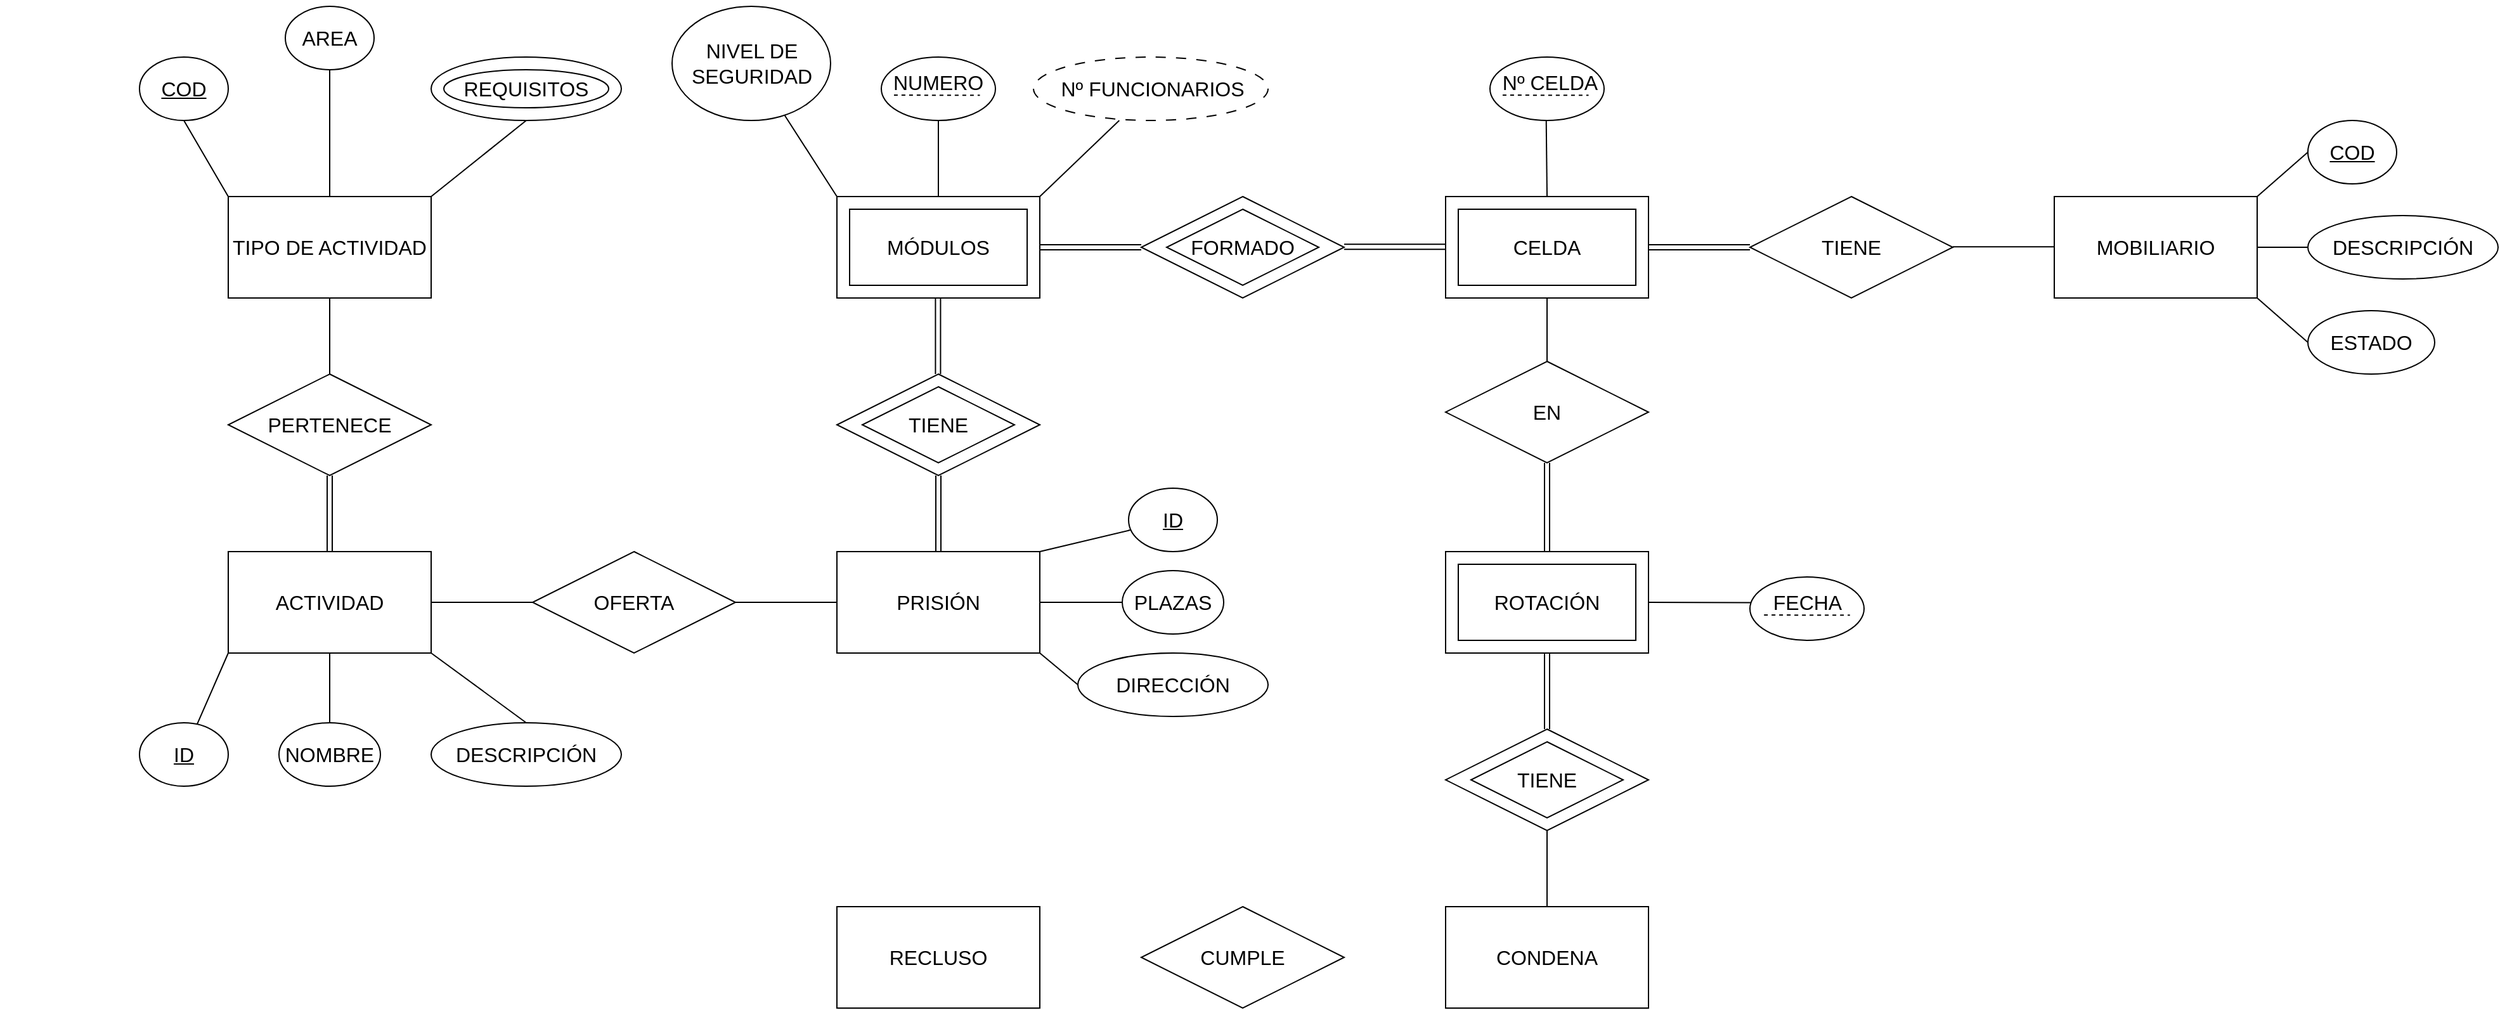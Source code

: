 <mxfile version="26.1.3">
  <diagram name="Página-1" id="jRDmlUZ_uzFS9k0_tg6w">
    <mxGraphModel dx="2695" dy="2230" grid="1" gridSize="10" guides="1" tooltips="1" connect="1" arrows="1" fold="1" page="0" pageScale="1" pageWidth="827" pageHeight="1169" math="0" shadow="0">
      <root>
        <mxCell id="0" />
        <mxCell id="1" parent="0" />
        <mxCell id="he8v4BmozgQcFDsXWOUc-1" value="" style="rounded=0;whiteSpace=wrap;html=1;" vertex="1" parent="1">
          <mxGeometry x="-560" y="-280" width="160" height="80" as="geometry" />
        </mxCell>
        <mxCell id="he8v4BmozgQcFDsXWOUc-2" value="TIPO DE ACTIVIDAD" style="text;strokeColor=none;fillColor=none;html=1;align=center;verticalAlign=middle;whiteSpace=wrap;rounded=0;fontSize=16;" vertex="1" parent="1">
          <mxGeometry x="-625" y="-270" width="290" height="60" as="geometry" />
        </mxCell>
        <mxCell id="he8v4BmozgQcFDsXWOUc-95" style="edgeStyle=none;curved=1;rounded=0;orthogonalLoop=1;jettySize=auto;html=1;exitX=1;exitY=1;exitDx=0;exitDy=0;entryX=0.5;entryY=0;entryDx=0;entryDy=0;fontSize=12;startSize=8;endSize=8;endArrow=none;startFill=0;" edge="1" parent="1" source="he8v4BmozgQcFDsXWOUc-3" target="he8v4BmozgQcFDsXWOUc-91">
          <mxGeometry relative="1" as="geometry" />
        </mxCell>
        <mxCell id="he8v4BmozgQcFDsXWOUc-3" value="" style="rounded=0;whiteSpace=wrap;html=1;" vertex="1" parent="1">
          <mxGeometry x="-560" width="160" height="80" as="geometry" />
        </mxCell>
        <mxCell id="he8v4BmozgQcFDsXWOUc-103" value="" style="edgeStyle=none;curved=1;rounded=0;orthogonalLoop=1;jettySize=auto;html=1;fontSize=12;startSize=8;endSize=8;endArrow=none;startFill=0;" edge="1" parent="1" source="he8v4BmozgQcFDsXWOUc-4" target="he8v4BmozgQcFDsXWOUc-14">
          <mxGeometry relative="1" as="geometry" />
        </mxCell>
        <mxCell id="he8v4BmozgQcFDsXWOUc-4" value="ACTIVIDAD" style="text;strokeColor=none;fillColor=none;html=1;align=center;verticalAlign=middle;whiteSpace=wrap;rounded=0;fontSize=16;" vertex="1" parent="1">
          <mxGeometry x="-560" y="10" width="160" height="60" as="geometry" />
        </mxCell>
        <mxCell id="he8v4BmozgQcFDsXWOUc-109" value="" style="edgeStyle=none;curved=1;rounded=0;orthogonalLoop=1;jettySize=auto;html=1;fontSize=12;startSize=8;endSize=8;endArrow=none;startFill=0;" edge="1" parent="1" source="he8v4BmozgQcFDsXWOUc-5" target="he8v4BmozgQcFDsXWOUc-106">
          <mxGeometry relative="1" as="geometry" />
        </mxCell>
        <mxCell id="he8v4BmozgQcFDsXWOUc-5" value="" style="rounded=0;whiteSpace=wrap;html=1;" vertex="1" parent="1">
          <mxGeometry x="-80" width="160" height="80" as="geometry" />
        </mxCell>
        <mxCell id="he8v4BmozgQcFDsXWOUc-6" value="PRISIÓN" style="text;strokeColor=none;fillColor=none;html=1;align=center;verticalAlign=middle;whiteSpace=wrap;rounded=0;fontSize=16;" vertex="1" parent="1">
          <mxGeometry x="-80" y="10" width="160" height="60" as="geometry" />
        </mxCell>
        <mxCell id="he8v4BmozgQcFDsXWOUc-98" style="edgeStyle=none;curved=1;rounded=0;orthogonalLoop=1;jettySize=auto;html=1;entryX=0.5;entryY=0;entryDx=0;entryDy=0;fontSize=12;endArrow=none;startFill=0;shape=link;" edge="1" parent="1" source="he8v4BmozgQcFDsXWOUc-7" target="he8v4BmozgQcFDsXWOUc-3">
          <mxGeometry relative="1" as="geometry" />
        </mxCell>
        <mxCell id="he8v4BmozgQcFDsXWOUc-7" value="" style="rhombus;whiteSpace=wrap;html=1;" vertex="1" parent="1">
          <mxGeometry x="-560" y="-140" width="160" height="80" as="geometry" />
        </mxCell>
        <mxCell id="he8v4BmozgQcFDsXWOUc-8" value="PERTENECE" style="text;strokeColor=none;fillColor=none;html=1;align=center;verticalAlign=middle;whiteSpace=wrap;rounded=0;fontSize=16;" vertex="1" parent="1">
          <mxGeometry x="-510" y="-115" width="60" height="30" as="geometry" />
        </mxCell>
        <mxCell id="he8v4BmozgQcFDsXWOUc-10" value="" style="endArrow=none;html=1;rounded=0;fontSize=12;startSize=8;endSize=8;curved=1;entryX=0.5;entryY=1;entryDx=0;entryDy=0;exitX=0.5;exitY=0;exitDx=0;exitDy=0;" edge="1" parent="1" source="he8v4BmozgQcFDsXWOUc-7" target="he8v4BmozgQcFDsXWOUc-1">
          <mxGeometry width="50" height="50" relative="1" as="geometry">
            <mxPoint x="-320" as="sourcePoint" />
            <mxPoint x="-490" y="-190" as="targetPoint" />
          </mxGeometry>
        </mxCell>
        <mxCell id="he8v4BmozgQcFDsXWOUc-101" value="" style="edgeStyle=none;curved=1;rounded=0;orthogonalLoop=1;jettySize=auto;html=1;fontSize=12;startSize=8;endSize=8;endArrow=none;startFill=0;" edge="1" parent="1" source="he8v4BmozgQcFDsXWOUc-14" target="he8v4BmozgQcFDsXWOUc-6">
          <mxGeometry relative="1" as="geometry" />
        </mxCell>
        <mxCell id="he8v4BmozgQcFDsXWOUc-14" value="" style="rhombus;whiteSpace=wrap;html=1;" vertex="1" parent="1">
          <mxGeometry x="-320" width="160" height="80" as="geometry" />
        </mxCell>
        <mxCell id="he8v4BmozgQcFDsXWOUc-15" value="OFERTA" style="text;strokeColor=none;fillColor=none;html=1;align=center;verticalAlign=middle;whiteSpace=wrap;rounded=0;fontSize=16;" vertex="1" parent="1">
          <mxGeometry x="-320" y="10" width="160" height="60" as="geometry" />
        </mxCell>
        <mxCell id="he8v4BmozgQcFDsXWOUc-167" value="" style="edgeStyle=none;curved=1;rounded=0;orthogonalLoop=1;jettySize=auto;html=1;fontSize=12;startSize=8;endSize=8;entryX=0.5;entryY=0;entryDx=0;entryDy=0;endArrow=none;startFill=0;" edge="1" parent="1" source="he8v4BmozgQcFDsXWOUc-16" target="he8v4BmozgQcFDsXWOUc-41">
          <mxGeometry relative="1" as="geometry" />
        </mxCell>
        <mxCell id="he8v4BmozgQcFDsXWOUc-16" value="" style="rounded=0;whiteSpace=wrap;html=1;" vertex="1" parent="1">
          <mxGeometry x="400" y="-280" width="160" height="80" as="geometry" />
        </mxCell>
        <mxCell id="he8v4BmozgQcFDsXWOUc-17" value="" style="rounded=0;whiteSpace=wrap;html=1;" vertex="1" parent="1">
          <mxGeometry x="-80" y="-280" width="160" height="80" as="geometry" />
        </mxCell>
        <mxCell id="he8v4BmozgQcFDsXWOUc-119" value="" style="edgeStyle=none;curved=1;rounded=0;orthogonalLoop=1;jettySize=auto;html=1;fontSize=12;endArrow=none;startFill=0;shape=link;" edge="1" parent="1" source="he8v4BmozgQcFDsXWOUc-20">
          <mxGeometry relative="1" as="geometry">
            <mxPoint as="targetPoint" />
          </mxGeometry>
        </mxCell>
        <mxCell id="he8v4BmozgQcFDsXWOUc-20" value="" style="rhombus;whiteSpace=wrap;html=1;fontStyle=1" vertex="1" parent="1">
          <mxGeometry x="-80" y="-140" width="160" height="80" as="geometry" />
        </mxCell>
        <mxCell id="he8v4BmozgQcFDsXWOUc-22" value="" style="rounded=0;whiteSpace=wrap;html=1;" vertex="1" parent="1">
          <mxGeometry x="-70" y="-270" width="140" height="60" as="geometry" />
        </mxCell>
        <mxCell id="he8v4BmozgQcFDsXWOUc-134" style="edgeStyle=none;curved=1;rounded=0;orthogonalLoop=1;jettySize=auto;html=1;fontSize=12;endArrow=none;startFill=0;shape=link;" edge="1" parent="1" source="he8v4BmozgQcFDsXWOUc-23" target="he8v4BmozgQcFDsXWOUc-34">
          <mxGeometry relative="1" as="geometry" />
        </mxCell>
        <mxCell id="he8v4BmozgQcFDsXWOUc-23" value="MÓDULOS" style="text;strokeColor=none;fillColor=none;html=1;align=center;verticalAlign=middle;whiteSpace=wrap;rounded=0;fontSize=16;" vertex="1" parent="1">
          <mxGeometry x="-80" y="-270" width="160" height="60" as="geometry" />
        </mxCell>
        <mxCell id="he8v4BmozgQcFDsXWOUc-25" value="" style="rhombus;whiteSpace=wrap;html=1;" vertex="1" parent="1">
          <mxGeometry x="-60" y="-130" width="120" height="60" as="geometry" />
        </mxCell>
        <mxCell id="he8v4BmozgQcFDsXWOUc-26" value="TIENE" style="text;strokeColor=none;fillColor=none;html=1;align=center;verticalAlign=middle;whiteSpace=wrap;rounded=0;fontSize=16;" vertex="1" parent="1">
          <mxGeometry x="-80" y="-130" width="160" height="60" as="geometry" />
        </mxCell>
        <mxCell id="he8v4BmozgQcFDsXWOUc-31" value="" style="rhombus;whiteSpace=wrap;html=1;" vertex="1" parent="1">
          <mxGeometry x="160" y="-280" width="160" height="80" as="geometry" />
        </mxCell>
        <mxCell id="he8v4BmozgQcFDsXWOUc-33" value="" style="rhombus;whiteSpace=wrap;html=1;" vertex="1" parent="1">
          <mxGeometry x="180" y="-270" width="120" height="60" as="geometry" />
        </mxCell>
        <mxCell id="he8v4BmozgQcFDsXWOUc-34" value="FORMADO" style="text;strokeColor=none;fillColor=none;html=1;align=center;verticalAlign=middle;whiteSpace=wrap;rounded=0;fontSize=16;" vertex="1" parent="1">
          <mxGeometry x="160" y="-270" width="160" height="60" as="geometry" />
        </mxCell>
        <mxCell id="he8v4BmozgQcFDsXWOUc-36" value="" style="rounded=0;whiteSpace=wrap;html=1;" vertex="1" parent="1">
          <mxGeometry x="410" y="-270" width="140" height="60" as="geometry" />
        </mxCell>
        <mxCell id="he8v4BmozgQcFDsXWOUc-147" value="" style="edgeStyle=none;curved=1;rounded=0;orthogonalLoop=1;jettySize=auto;html=1;fontSize=12;endArrow=none;startFill=0;shape=link;" edge="1" parent="1" source="he8v4BmozgQcFDsXWOUc-37" target="he8v4BmozgQcFDsXWOUc-59">
          <mxGeometry relative="1" as="geometry" />
        </mxCell>
        <mxCell id="he8v4BmozgQcFDsXWOUc-37" value="CELDA" style="text;strokeColor=none;fillColor=none;html=1;align=center;verticalAlign=middle;whiteSpace=wrap;rounded=0;fontSize=16;" vertex="1" parent="1">
          <mxGeometry x="400" y="-270" width="160" height="60" as="geometry" />
        </mxCell>
        <mxCell id="he8v4BmozgQcFDsXWOUc-178" value="" style="edgeStyle=none;curved=1;rounded=0;orthogonalLoop=1;jettySize=auto;html=1;fontSize=12;entryX=0.5;entryY=0;entryDx=0;entryDy=0;endArrow=none;startFill=0;shape=link;" edge="1" parent="1" source="he8v4BmozgQcFDsXWOUc-38" target="he8v4BmozgQcFDsXWOUc-47">
          <mxGeometry relative="1" as="geometry" />
        </mxCell>
        <mxCell id="he8v4BmozgQcFDsXWOUc-38" value="" style="rounded=0;whiteSpace=wrap;html=1;" vertex="1" parent="1">
          <mxGeometry x="400" width="160" height="80" as="geometry" />
        </mxCell>
        <mxCell id="he8v4BmozgQcFDsXWOUc-39" value="" style="rounded=0;whiteSpace=wrap;html=1;" vertex="1" parent="1">
          <mxGeometry x="410" y="10" width="140" height="60" as="geometry" />
        </mxCell>
        <mxCell id="he8v4BmozgQcFDsXWOUc-177" value="" style="edgeStyle=none;curved=1;rounded=0;orthogonalLoop=1;jettySize=auto;html=1;fontSize=12;startSize=8;endSize=8;exitX=1;exitY=0.5;exitDx=0;exitDy=0;entryX=0.013;entryY=0.406;entryDx=0;entryDy=0;entryPerimeter=0;endArrow=none;startFill=0;" edge="1" parent="1" source="he8v4BmozgQcFDsXWOUc-40" target="he8v4BmozgQcFDsXWOUc-170">
          <mxGeometry relative="1" as="geometry" />
        </mxCell>
        <mxCell id="he8v4BmozgQcFDsXWOUc-40" value="ROTACIÓN" style="text;strokeColor=none;fillColor=none;html=1;align=center;verticalAlign=middle;whiteSpace=wrap;rounded=0;fontSize=16;" vertex="1" parent="1">
          <mxGeometry x="400" y="5" width="160" height="70" as="geometry" />
        </mxCell>
        <mxCell id="he8v4BmozgQcFDsXWOUc-169" value="" style="edgeStyle=none;curved=1;rounded=0;orthogonalLoop=1;jettySize=auto;html=1;fontSize=12;endArrow=none;startFill=0;shape=link;entryX=0.5;entryY=0;entryDx=0;entryDy=0;" edge="1" parent="1" source="he8v4BmozgQcFDsXWOUc-41" target="he8v4BmozgQcFDsXWOUc-38">
          <mxGeometry relative="1" as="geometry" />
        </mxCell>
        <mxCell id="he8v4BmozgQcFDsXWOUc-41" value="" style="rhombus;whiteSpace=wrap;html=1;" vertex="1" parent="1">
          <mxGeometry x="400" y="-150" width="160" height="80" as="geometry" />
        </mxCell>
        <mxCell id="he8v4BmozgQcFDsXWOUc-44" value="EN" style="text;strokeColor=none;fillColor=none;html=1;align=center;verticalAlign=middle;whiteSpace=wrap;rounded=0;fontSize=16;" vertex="1" parent="1">
          <mxGeometry x="335" y="-140" width="290" height="60" as="geometry" />
        </mxCell>
        <mxCell id="he8v4BmozgQcFDsXWOUc-45" value="" style="rounded=0;whiteSpace=wrap;html=1;" vertex="1" parent="1">
          <mxGeometry x="-80" y="280" width="160" height="80" as="geometry" />
        </mxCell>
        <mxCell id="he8v4BmozgQcFDsXWOUc-46" value="" style="rounded=0;whiteSpace=wrap;html=1;" vertex="1" parent="1">
          <mxGeometry x="400" y="280" width="160" height="80" as="geometry" />
        </mxCell>
        <mxCell id="he8v4BmozgQcFDsXWOUc-180" value="" style="edgeStyle=none;curved=1;rounded=0;orthogonalLoop=1;jettySize=auto;html=1;fontSize=12;startSize=8;endSize=8;endArrow=none;startFill=0;" edge="1" parent="1" source="he8v4BmozgQcFDsXWOUc-47">
          <mxGeometry relative="1" as="geometry">
            <mxPoint x="480" y="280" as="targetPoint" />
          </mxGeometry>
        </mxCell>
        <mxCell id="he8v4BmozgQcFDsXWOUc-47" value="" style="rhombus;whiteSpace=wrap;html=1;" vertex="1" parent="1">
          <mxGeometry x="400" y="140" width="160" height="80" as="geometry" />
        </mxCell>
        <mxCell id="he8v4BmozgQcFDsXWOUc-48" value="CONDENA" style="text;strokeColor=none;fillColor=none;html=1;align=center;verticalAlign=middle;whiteSpace=wrap;rounded=0;fontSize=16;" vertex="1" parent="1">
          <mxGeometry x="335" y="290" width="290" height="60" as="geometry" />
        </mxCell>
        <mxCell id="he8v4BmozgQcFDsXWOUc-49" value="" style="rhombus;whiteSpace=wrap;html=1;" vertex="1" parent="1">
          <mxGeometry x="420" y="150" width="120" height="60" as="geometry" />
        </mxCell>
        <mxCell id="he8v4BmozgQcFDsXWOUc-51" value="TIENE" style="text;strokeColor=none;fillColor=none;html=1;align=center;verticalAlign=middle;whiteSpace=wrap;rounded=0;fontSize=16;" vertex="1" parent="1">
          <mxGeometry x="335" y="150" width="290" height="60" as="geometry" />
        </mxCell>
        <mxCell id="he8v4BmozgQcFDsXWOUc-52" value="RECLUSO" style="text;strokeColor=none;fillColor=none;html=1;align=center;verticalAlign=middle;whiteSpace=wrap;rounded=0;fontSize=16;" vertex="1" parent="1">
          <mxGeometry x="-145" y="290" width="290" height="60" as="geometry" />
        </mxCell>
        <mxCell id="he8v4BmozgQcFDsXWOUc-53" value="" style="rhombus;whiteSpace=wrap;html=1;" vertex="1" parent="1">
          <mxGeometry x="160" y="280" width="160" height="80" as="geometry" />
        </mxCell>
        <mxCell id="he8v4BmozgQcFDsXWOUc-54" value="CUMPLE" style="text;strokeColor=none;fillColor=none;html=1;align=center;verticalAlign=middle;whiteSpace=wrap;rounded=0;fontSize=16;" vertex="1" parent="1">
          <mxGeometry x="95" y="290" width="290" height="60" as="geometry" />
        </mxCell>
        <mxCell id="he8v4BmozgQcFDsXWOUc-55" value="" style="rounded=0;whiteSpace=wrap;html=1;" vertex="1" parent="1">
          <mxGeometry x="880" y="-280" width="160" height="80" as="geometry" />
        </mxCell>
        <mxCell id="he8v4BmozgQcFDsXWOUc-162" value="" style="edgeStyle=none;curved=1;rounded=0;orthogonalLoop=1;jettySize=auto;html=1;fontSize=12;startSize=8;endSize=8;endArrow=none;endFill=1;startFill=0;" edge="1" parent="1" source="he8v4BmozgQcFDsXWOUc-56" target="he8v4BmozgQcFDsXWOUc-157">
          <mxGeometry relative="1" as="geometry" />
        </mxCell>
        <mxCell id="he8v4BmozgQcFDsXWOUc-56" value="MOBILIARIO" style="text;strokeColor=none;fillColor=none;html=1;align=center;verticalAlign=middle;whiteSpace=wrap;rounded=0;fontSize=16;" vertex="1" parent="1">
          <mxGeometry x="880" y="-270" width="160" height="60" as="geometry" />
        </mxCell>
        <mxCell id="he8v4BmozgQcFDsXWOUc-58" value="" style="rhombus;whiteSpace=wrap;html=1;" vertex="1" parent="1">
          <mxGeometry x="640" y="-280" width="160" height="80" as="geometry" />
        </mxCell>
        <mxCell id="he8v4BmozgQcFDsXWOUc-59" value="TIENE" style="text;strokeColor=none;fillColor=none;html=1;align=center;verticalAlign=middle;whiteSpace=wrap;rounded=0;fontSize=16;" vertex="1" parent="1">
          <mxGeometry x="640" y="-270" width="160" height="60" as="geometry" />
        </mxCell>
        <mxCell id="he8v4BmozgQcFDsXWOUc-77" style="edgeStyle=none;curved=1;rounded=0;orthogonalLoop=1;jettySize=auto;html=1;entryX=0;entryY=0;entryDx=0;entryDy=0;fontSize=12;startSize=8;endSize=8;exitX=0.5;exitY=1;exitDx=0;exitDy=0;endArrow=none;startFill=0;" edge="1" parent="1" source="he8v4BmozgQcFDsXWOUc-60" target="he8v4BmozgQcFDsXWOUc-1">
          <mxGeometry relative="1" as="geometry" />
        </mxCell>
        <mxCell id="he8v4BmozgQcFDsXWOUc-60" value="" style="ellipse;whiteSpace=wrap;html=1;fontStyle=0" vertex="1" parent="1">
          <mxGeometry x="-630" y="-390" width="70" height="50" as="geometry" />
        </mxCell>
        <mxCell id="he8v4BmozgQcFDsXWOUc-63" value="&lt;u&gt;COD&lt;/u&gt;" style="text;strokeColor=none;fillColor=none;html=1;align=center;verticalAlign=middle;whiteSpace=wrap;rounded=0;fontSize=16;" vertex="1" parent="1">
          <mxGeometry x="-740" y="-395" width="290" height="60" as="geometry" />
        </mxCell>
        <mxCell id="he8v4BmozgQcFDsXWOUc-79" style="edgeStyle=none;curved=1;rounded=0;orthogonalLoop=1;jettySize=auto;html=1;exitX=0.5;exitY=1;exitDx=0;exitDy=0;entryX=1;entryY=0;entryDx=0;entryDy=0;fontSize=12;startSize=8;endSize=8;endArrow=none;startFill=0;" edge="1" parent="1" source="he8v4BmozgQcFDsXWOUc-65" target="he8v4BmozgQcFDsXWOUc-1">
          <mxGeometry relative="1" as="geometry" />
        </mxCell>
        <mxCell id="he8v4BmozgQcFDsXWOUc-65" value="" style="ellipse;whiteSpace=wrap;html=1;" vertex="1" parent="1">
          <mxGeometry x="-400" y="-390" width="150" height="50" as="geometry" />
        </mxCell>
        <mxCell id="he8v4BmozgQcFDsXWOUc-78" style="edgeStyle=none;curved=1;rounded=0;orthogonalLoop=1;jettySize=auto;html=1;fontSize=12;startSize=8;endSize=8;endArrow=none;startFill=0;" edge="1" parent="1" source="he8v4BmozgQcFDsXWOUc-66">
          <mxGeometry relative="1" as="geometry">
            <mxPoint x="-480" y="-280" as="targetPoint" />
          </mxGeometry>
        </mxCell>
        <mxCell id="he8v4BmozgQcFDsXWOUc-66" value="" style="ellipse;whiteSpace=wrap;html=1;" vertex="1" parent="1">
          <mxGeometry x="-515" y="-430" width="70" height="50" as="geometry" />
        </mxCell>
        <mxCell id="he8v4BmozgQcFDsXWOUc-67" value="AREA" style="text;strokeColor=none;fillColor=none;html=1;align=center;verticalAlign=middle;whiteSpace=wrap;rounded=0;fontSize=16;" vertex="1" parent="1">
          <mxGeometry x="-625" y="-435" width="290" height="60" as="geometry" />
        </mxCell>
        <mxCell id="he8v4BmozgQcFDsXWOUc-71" value="" style="ellipse;whiteSpace=wrap;html=1;" vertex="1" parent="1">
          <mxGeometry x="-390" y="-380" width="130" height="30" as="geometry" />
        </mxCell>
        <mxCell id="he8v4BmozgQcFDsXWOUc-72" value="REQUISITOS" style="text;strokeColor=none;fillColor=none;html=1;align=center;verticalAlign=middle;whiteSpace=wrap;rounded=0;fontSize=16;" vertex="1" parent="1">
          <mxGeometry x="-470" y="-395" width="290" height="60" as="geometry" />
        </mxCell>
        <mxCell id="he8v4BmozgQcFDsXWOUc-93" style="edgeStyle=none;curved=1;rounded=0;orthogonalLoop=1;jettySize=auto;html=1;entryX=0;entryY=1;entryDx=0;entryDy=0;fontSize=12;startSize=8;endSize=8;endArrow=none;startFill=0;" edge="1" parent="1" source="he8v4BmozgQcFDsXWOUc-80" target="he8v4BmozgQcFDsXWOUc-3">
          <mxGeometry relative="1" as="geometry" />
        </mxCell>
        <mxCell id="he8v4BmozgQcFDsXWOUc-80" value="" style="ellipse;whiteSpace=wrap;html=1;fontStyle=0" vertex="1" parent="1">
          <mxGeometry x="-630" y="135" width="70" height="50" as="geometry" />
        </mxCell>
        <mxCell id="he8v4BmozgQcFDsXWOUc-94" style="edgeStyle=none;curved=1;rounded=0;orthogonalLoop=1;jettySize=auto;html=1;fontSize=12;startSize=8;endSize=8;endArrow=none;startFill=0;" edge="1" parent="1" source="he8v4BmozgQcFDsXWOUc-81" target="he8v4BmozgQcFDsXWOUc-3">
          <mxGeometry relative="1" as="geometry" />
        </mxCell>
        <mxCell id="he8v4BmozgQcFDsXWOUc-81" value="" style="ellipse;whiteSpace=wrap;html=1;" vertex="1" parent="1">
          <mxGeometry x="-520" y="135" width="80" height="50" as="geometry" />
        </mxCell>
        <mxCell id="he8v4BmozgQcFDsXWOUc-82" value="&lt;u&gt;ID&lt;/u&gt;" style="text;strokeColor=none;fillColor=none;html=1;align=center;verticalAlign=middle;whiteSpace=wrap;rounded=0;fontSize=16;" vertex="1" parent="1">
          <mxGeometry x="-740" y="130" width="290" height="60" as="geometry" />
        </mxCell>
        <mxCell id="he8v4BmozgQcFDsXWOUc-91" value="" style="ellipse;whiteSpace=wrap;html=1;" vertex="1" parent="1">
          <mxGeometry x="-400" y="135" width="150" height="50" as="geometry" />
        </mxCell>
        <mxCell id="he8v4BmozgQcFDsXWOUc-92" value="NOMBRE" style="text;strokeColor=none;fillColor=none;html=1;align=center;verticalAlign=middle;whiteSpace=wrap;rounded=0;fontSize=16;" vertex="1" parent="1">
          <mxGeometry x="-625" y="130" width="290" height="60" as="geometry" />
        </mxCell>
        <mxCell id="he8v4BmozgQcFDsXWOUc-97" value="DESCRIPCIÓN" style="text;strokeColor=none;fillColor=none;html=1;align=center;verticalAlign=middle;whiteSpace=wrap;rounded=0;fontSize=16;" vertex="1" parent="1">
          <mxGeometry x="-470" y="130" width="290" height="60" as="geometry" />
        </mxCell>
        <mxCell id="he8v4BmozgQcFDsXWOUc-99" style="edgeStyle=none;curved=1;rounded=0;orthogonalLoop=1;jettySize=auto;html=1;exitX=0;exitY=0.5;exitDx=0;exitDy=0;fontSize=12;startSize=8;endSize=8;" edge="1" parent="1" source="he8v4BmozgQcFDsXWOUc-6" target="he8v4BmozgQcFDsXWOUc-6">
          <mxGeometry relative="1" as="geometry" />
        </mxCell>
        <mxCell id="he8v4BmozgQcFDsXWOUc-102" style="edgeStyle=none;curved=1;rounded=0;orthogonalLoop=1;jettySize=auto;html=1;exitX=1;exitY=0.5;exitDx=0;exitDy=0;fontSize=12;startSize=8;endSize=8;" edge="1" parent="1" source="he8v4BmozgQcFDsXWOUc-4" target="he8v4BmozgQcFDsXWOUc-4">
          <mxGeometry relative="1" as="geometry" />
        </mxCell>
        <mxCell id="he8v4BmozgQcFDsXWOUc-104" style="edgeStyle=none;curved=1;rounded=0;orthogonalLoop=1;jettySize=auto;html=1;exitX=0;exitY=0.5;exitDx=0;exitDy=0;fontSize=12;startSize=8;endSize=8;" edge="1" parent="1" source="he8v4BmozgQcFDsXWOUc-15" target="he8v4BmozgQcFDsXWOUc-15">
          <mxGeometry relative="1" as="geometry" />
        </mxCell>
        <mxCell id="he8v4BmozgQcFDsXWOUc-113" value="" style="edgeStyle=none;curved=1;rounded=0;orthogonalLoop=1;jettySize=auto;html=1;fontSize=12;startSize=8;endSize=8;endArrow=none;startFill=0;" edge="1" parent="1" source="he8v4BmozgQcFDsXWOUc-105">
          <mxGeometry relative="1" as="geometry">
            <mxPoint x="80" as="targetPoint" />
          </mxGeometry>
        </mxCell>
        <mxCell id="he8v4BmozgQcFDsXWOUc-105" value="" style="ellipse;whiteSpace=wrap;html=1;fontStyle=0" vertex="1" parent="1">
          <mxGeometry x="150" y="-50" width="70" height="50" as="geometry" />
        </mxCell>
        <mxCell id="he8v4BmozgQcFDsXWOUc-106" value="" style="ellipse;whiteSpace=wrap;html=1;" vertex="1" parent="1">
          <mxGeometry x="145" y="15" width="80" height="50" as="geometry" />
        </mxCell>
        <mxCell id="he8v4BmozgQcFDsXWOUc-112" style="edgeStyle=none;curved=1;rounded=0;orthogonalLoop=1;jettySize=auto;html=1;fontSize=12;startSize=8;endSize=8;endArrow=none;startFill=0;exitX=0;exitY=0.5;exitDx=0;exitDy=0;" edge="1" parent="1" source="he8v4BmozgQcFDsXWOUc-107">
          <mxGeometry relative="1" as="geometry">
            <mxPoint x="80.0" y="80" as="targetPoint" />
          </mxGeometry>
        </mxCell>
        <mxCell id="he8v4BmozgQcFDsXWOUc-107" value="" style="ellipse;whiteSpace=wrap;html=1;" vertex="1" parent="1">
          <mxGeometry x="110" y="80" width="150" height="50" as="geometry" />
        </mxCell>
        <mxCell id="he8v4BmozgQcFDsXWOUc-108" value="&lt;u&gt;ID&lt;/u&gt;" style="text;strokeColor=none;fillColor=none;html=1;align=center;verticalAlign=middle;whiteSpace=wrap;rounded=0;fontSize=16;" vertex="1" parent="1">
          <mxGeometry x="150" y="-55" width="70" height="60" as="geometry" />
        </mxCell>
        <mxCell id="he8v4BmozgQcFDsXWOUc-114" value="PLAZAS" style="text;strokeColor=none;fillColor=none;html=1;align=center;verticalAlign=middle;whiteSpace=wrap;rounded=0;fontSize=16;" vertex="1" parent="1">
          <mxGeometry x="150" y="10" width="70" height="60" as="geometry" />
        </mxCell>
        <mxCell id="he8v4BmozgQcFDsXWOUc-115" value="DIRECCIÓN" style="text;strokeColor=none;fillColor=none;html=1;align=center;verticalAlign=middle;whiteSpace=wrap;rounded=0;fontSize=16;" vertex="1" parent="1">
          <mxGeometry x="150" y="75" width="70" height="60" as="geometry" />
        </mxCell>
        <mxCell id="he8v4BmozgQcFDsXWOUc-116" style="edgeStyle=none;curved=1;rounded=0;orthogonalLoop=1;jettySize=auto;html=1;exitX=1;exitY=0.75;exitDx=0;exitDy=0;fontSize=12;startSize=8;endSize=8;" edge="1" parent="1" source="he8v4BmozgQcFDsXWOUc-115" target="he8v4BmozgQcFDsXWOUc-115">
          <mxGeometry relative="1" as="geometry" />
        </mxCell>
        <mxCell id="he8v4BmozgQcFDsXWOUc-120" value="" style="edgeStyle=none;curved=1;rounded=0;orthogonalLoop=1;jettySize=auto;html=1;fontSize=12;endArrow=none;startFill=0;shape=link;" edge="1" parent="1">
          <mxGeometry relative="1" as="geometry">
            <mxPoint x="-0.29" y="-200" as="sourcePoint" />
            <mxPoint x="-0.29" y="-140" as="targetPoint" />
          </mxGeometry>
        </mxCell>
        <mxCell id="he8v4BmozgQcFDsXWOUc-131" style="edgeStyle=none;curved=1;rounded=0;orthogonalLoop=1;jettySize=auto;html=1;entryX=0;entryY=0;entryDx=0;entryDy=0;fontSize=12;startSize=8;endSize=8;endArrow=none;startFill=0;" edge="1" parent="1" source="he8v4BmozgQcFDsXWOUc-121" target="he8v4BmozgQcFDsXWOUc-17">
          <mxGeometry relative="1" as="geometry" />
        </mxCell>
        <mxCell id="he8v4BmozgQcFDsXWOUc-121" value="" style="ellipse;whiteSpace=wrap;html=1;fontStyle=0" vertex="1" parent="1">
          <mxGeometry x="-210" y="-430" width="125" height="90" as="geometry" />
        </mxCell>
        <mxCell id="he8v4BmozgQcFDsXWOUc-122" value="" style="ellipse;whiteSpace=wrap;html=1;" vertex="1" parent="1">
          <mxGeometry x="-45" y="-390" width="90" height="50" as="geometry" />
        </mxCell>
        <mxCell id="he8v4BmozgQcFDsXWOUc-123" value="" style="ellipse;whiteSpace=wrap;html=1;dashed=1;dashPattern=8 8;" vertex="1" parent="1">
          <mxGeometry x="75" y="-390" width="185" height="50" as="geometry" />
        </mxCell>
        <mxCell id="he8v4BmozgQcFDsXWOUc-132" value="" style="edgeStyle=none;curved=1;rounded=0;orthogonalLoop=1;jettySize=auto;html=1;fontSize=12;startSize=8;endSize=8;endArrow=none;startFill=0;" edge="1" parent="1">
          <mxGeometry relative="1" as="geometry">
            <mxPoint y="-340" as="sourcePoint" />
            <mxPoint y="-280" as="targetPoint" />
          </mxGeometry>
        </mxCell>
        <mxCell id="he8v4BmozgQcFDsXWOUc-124" value="NUMERO" style="text;strokeColor=none;fillColor=none;html=1;align=center;verticalAlign=middle;whiteSpace=wrap;rounded=0;fontSize=16;" vertex="1" parent="1">
          <mxGeometry x="-35" y="-400" width="70" height="60" as="geometry" />
        </mxCell>
        <mxCell id="he8v4BmozgQcFDsXWOUc-125" value="" style="edgeStyle=none;orthogonalLoop=1;jettySize=auto;html=1;rounded=0;fontSize=12;startSize=8;endSize=8;curved=1;endArrow=none;startFill=0;exitX=0.032;exitY=0.747;exitDx=0;exitDy=0;exitPerimeter=0;dashed=1;" edge="1" parent="1">
          <mxGeometry width="120" relative="1" as="geometry">
            <mxPoint x="-35.0" y="-360.0" as="sourcePoint" />
            <mxPoint x="32.76" y="-359.82" as="targetPoint" />
            <Array as="points" />
          </mxGeometry>
        </mxCell>
        <mxCell id="he8v4BmozgQcFDsXWOUc-133" style="edgeStyle=none;curved=1;rounded=0;orthogonalLoop=1;jettySize=auto;html=1;entryX=1;entryY=0;entryDx=0;entryDy=0;fontSize=12;startSize=8;endSize=8;endArrow=none;startFill=0;" edge="1" parent="1" source="he8v4BmozgQcFDsXWOUc-127" target="he8v4BmozgQcFDsXWOUc-17">
          <mxGeometry relative="1" as="geometry" />
        </mxCell>
        <mxCell id="he8v4BmozgQcFDsXWOUc-127" value="Nº FUNCIONARIOS" style="text;strokeColor=none;fillColor=none;html=1;align=center;verticalAlign=middle;whiteSpace=wrap;rounded=0;fontSize=16;" vertex="1" parent="1">
          <mxGeometry x="70" y="-390" width="197.5" height="50" as="geometry" />
        </mxCell>
        <mxCell id="he8v4BmozgQcFDsXWOUc-129" value="NIVEL DE SEGURIDAD" style="text;strokeColor=none;fillColor=none;html=1;align=center;verticalAlign=middle;whiteSpace=wrap;rounded=0;fontSize=16;" vertex="1" parent="1">
          <mxGeometry x="-182.5" y="-415" width="70" height="60" as="geometry" />
        </mxCell>
        <mxCell id="he8v4BmozgQcFDsXWOUc-135" style="edgeStyle=none;curved=1;rounded=0;orthogonalLoop=1;jettySize=auto;html=1;fontSize=12;endArrow=none;startFill=0;shape=link;" edge="1" parent="1">
          <mxGeometry relative="1" as="geometry">
            <mxPoint x="320" y="-240.34" as="sourcePoint" />
            <mxPoint x="400" y="-240.34" as="targetPoint" />
          </mxGeometry>
        </mxCell>
        <mxCell id="he8v4BmozgQcFDsXWOUc-141" value="" style="ellipse;whiteSpace=wrap;html=1;" vertex="1" parent="1">
          <mxGeometry x="435" y="-390" width="90" height="50" as="geometry" />
        </mxCell>
        <mxCell id="he8v4BmozgQcFDsXWOUc-144" value="" style="edgeStyle=none;curved=1;rounded=0;orthogonalLoop=1;jettySize=auto;html=1;fontSize=12;startSize=8;endSize=8;exitX=0.463;exitY=1.006;exitDx=0;exitDy=0;exitPerimeter=0;endArrow=none;startFill=0;" edge="1" parent="1" source="he8v4BmozgQcFDsXWOUc-142">
          <mxGeometry relative="1" as="geometry">
            <mxPoint x="480" y="-280" as="targetPoint" />
          </mxGeometry>
        </mxCell>
        <mxCell id="he8v4BmozgQcFDsXWOUc-142" value="Nº CELDA" style="text;strokeColor=none;fillColor=none;html=1;align=center;verticalAlign=middle;whiteSpace=wrap;rounded=0;fontSize=16;" vertex="1" parent="1">
          <mxGeometry x="440" y="-400" width="85" height="60" as="geometry" />
        </mxCell>
        <mxCell id="he8v4BmozgQcFDsXWOUc-143" value="" style="edgeStyle=none;orthogonalLoop=1;jettySize=auto;html=1;rounded=0;fontSize=12;startSize=8;endSize=8;curved=1;endArrow=none;startFill=0;exitX=0.032;exitY=0.747;exitDx=0;exitDy=0;exitPerimeter=0;dashed=1;" edge="1" parent="1">
          <mxGeometry width="120" relative="1" as="geometry">
            <mxPoint x="445" y="-360.0" as="sourcePoint" />
            <mxPoint x="512.76" y="-359.82" as="targetPoint" />
            <Array as="points" />
          </mxGeometry>
        </mxCell>
        <mxCell id="he8v4BmozgQcFDsXWOUc-149" value="" style="edgeStyle=none;curved=1;rounded=0;orthogonalLoop=1;jettySize=auto;html=1;fontSize=12;endArrow=none;startFill=0;" edge="1" parent="1">
          <mxGeometry relative="1" as="geometry">
            <mxPoint x="800" y="-240.34" as="sourcePoint" />
            <mxPoint x="880" y="-240.34" as="targetPoint" />
          </mxGeometry>
        </mxCell>
        <mxCell id="he8v4BmozgQcFDsXWOUc-150" value="" style="ellipse;whiteSpace=wrap;html=1;fontStyle=0" vertex="1" parent="1">
          <mxGeometry x="1080" y="-340" width="70" height="50" as="geometry" />
        </mxCell>
        <mxCell id="he8v4BmozgQcFDsXWOUc-154" value="" style="edgeStyle=none;curved=1;rounded=0;orthogonalLoop=1;jettySize=auto;html=1;fontSize=12;startSize=8;endSize=8;exitX=0;exitY=0.5;exitDx=0;exitDy=0;endArrow=none;startFill=0;entryX=1;entryY=0;entryDx=0;entryDy=0;" edge="1" parent="1" source="he8v4BmozgQcFDsXWOUc-153" target="he8v4BmozgQcFDsXWOUc-55">
          <mxGeometry relative="1" as="geometry" />
        </mxCell>
        <mxCell id="he8v4BmozgQcFDsXWOUc-153" value="&lt;u&gt;COD&lt;/u&gt;" style="text;strokeColor=none;fillColor=none;html=1;align=center;verticalAlign=middle;whiteSpace=wrap;rounded=0;fontSize=16;" vertex="1" parent="1">
          <mxGeometry x="1080" y="-345" width="70" height="60" as="geometry" />
        </mxCell>
        <mxCell id="he8v4BmozgQcFDsXWOUc-156" value="" style="ellipse;whiteSpace=wrap;html=1;" vertex="1" parent="1">
          <mxGeometry x="1080" y="-265" width="150" height="50" as="geometry" />
        </mxCell>
        <mxCell id="he8v4BmozgQcFDsXWOUc-157" value="DESCRIPCIÓN" style="text;strokeColor=none;fillColor=none;html=1;align=center;verticalAlign=middle;whiteSpace=wrap;rounded=0;fontSize=16;" vertex="1" parent="1">
          <mxGeometry x="1080" y="-270" width="150" height="60" as="geometry" />
        </mxCell>
        <mxCell id="he8v4BmozgQcFDsXWOUc-165" value="" style="edgeStyle=none;curved=1;rounded=0;orthogonalLoop=1;jettySize=auto;html=1;fontSize=12;startSize=8;endSize=8;exitX=0;exitY=0.5;exitDx=0;exitDy=0;entryX=1;entryY=1;entryDx=0;entryDy=0;endArrow=none;startFill=0;" edge="1" parent="1" source="he8v4BmozgQcFDsXWOUc-164" target="he8v4BmozgQcFDsXWOUc-55">
          <mxGeometry relative="1" as="geometry" />
        </mxCell>
        <mxCell id="he8v4BmozgQcFDsXWOUc-164" value="" style="ellipse;whiteSpace=wrap;html=1;fontStyle=0" vertex="1" parent="1">
          <mxGeometry x="1080" y="-190" width="100" height="50" as="geometry" />
        </mxCell>
        <mxCell id="he8v4BmozgQcFDsXWOUc-166" value="ESTADO" style="text;strokeColor=none;fillColor=none;html=1;align=center;verticalAlign=middle;whiteSpace=wrap;rounded=0;fontSize=16;" vertex="1" parent="1">
          <mxGeometry x="1055" y="-195" width="150" height="60" as="geometry" />
        </mxCell>
        <mxCell id="he8v4BmozgQcFDsXWOUc-170" value="" style="ellipse;whiteSpace=wrap;html=1;" vertex="1" parent="1">
          <mxGeometry x="640" y="20" width="90" height="50" as="geometry" />
        </mxCell>
        <mxCell id="he8v4BmozgQcFDsXWOUc-171" value="FECHA" style="text;strokeColor=none;fillColor=none;html=1;align=center;verticalAlign=middle;whiteSpace=wrap;rounded=0;fontSize=16;" vertex="1" parent="1">
          <mxGeometry x="642.5" y="10" width="85" height="60" as="geometry" />
        </mxCell>
        <mxCell id="he8v4BmozgQcFDsXWOUc-172" value="" style="edgeStyle=none;orthogonalLoop=1;jettySize=auto;html=1;rounded=0;fontSize=12;startSize=8;endSize=8;curved=1;endArrow=none;startFill=0;exitX=0.032;exitY=0.747;exitDx=0;exitDy=0;exitPerimeter=0;dashed=1;" edge="1" parent="1">
          <mxGeometry width="120" relative="1" as="geometry">
            <mxPoint x="651.12" y="50.0" as="sourcePoint" />
            <mxPoint x="718.88" y="50.18" as="targetPoint" />
            <Array as="points" />
          </mxGeometry>
        </mxCell>
      </root>
    </mxGraphModel>
  </diagram>
</mxfile>
